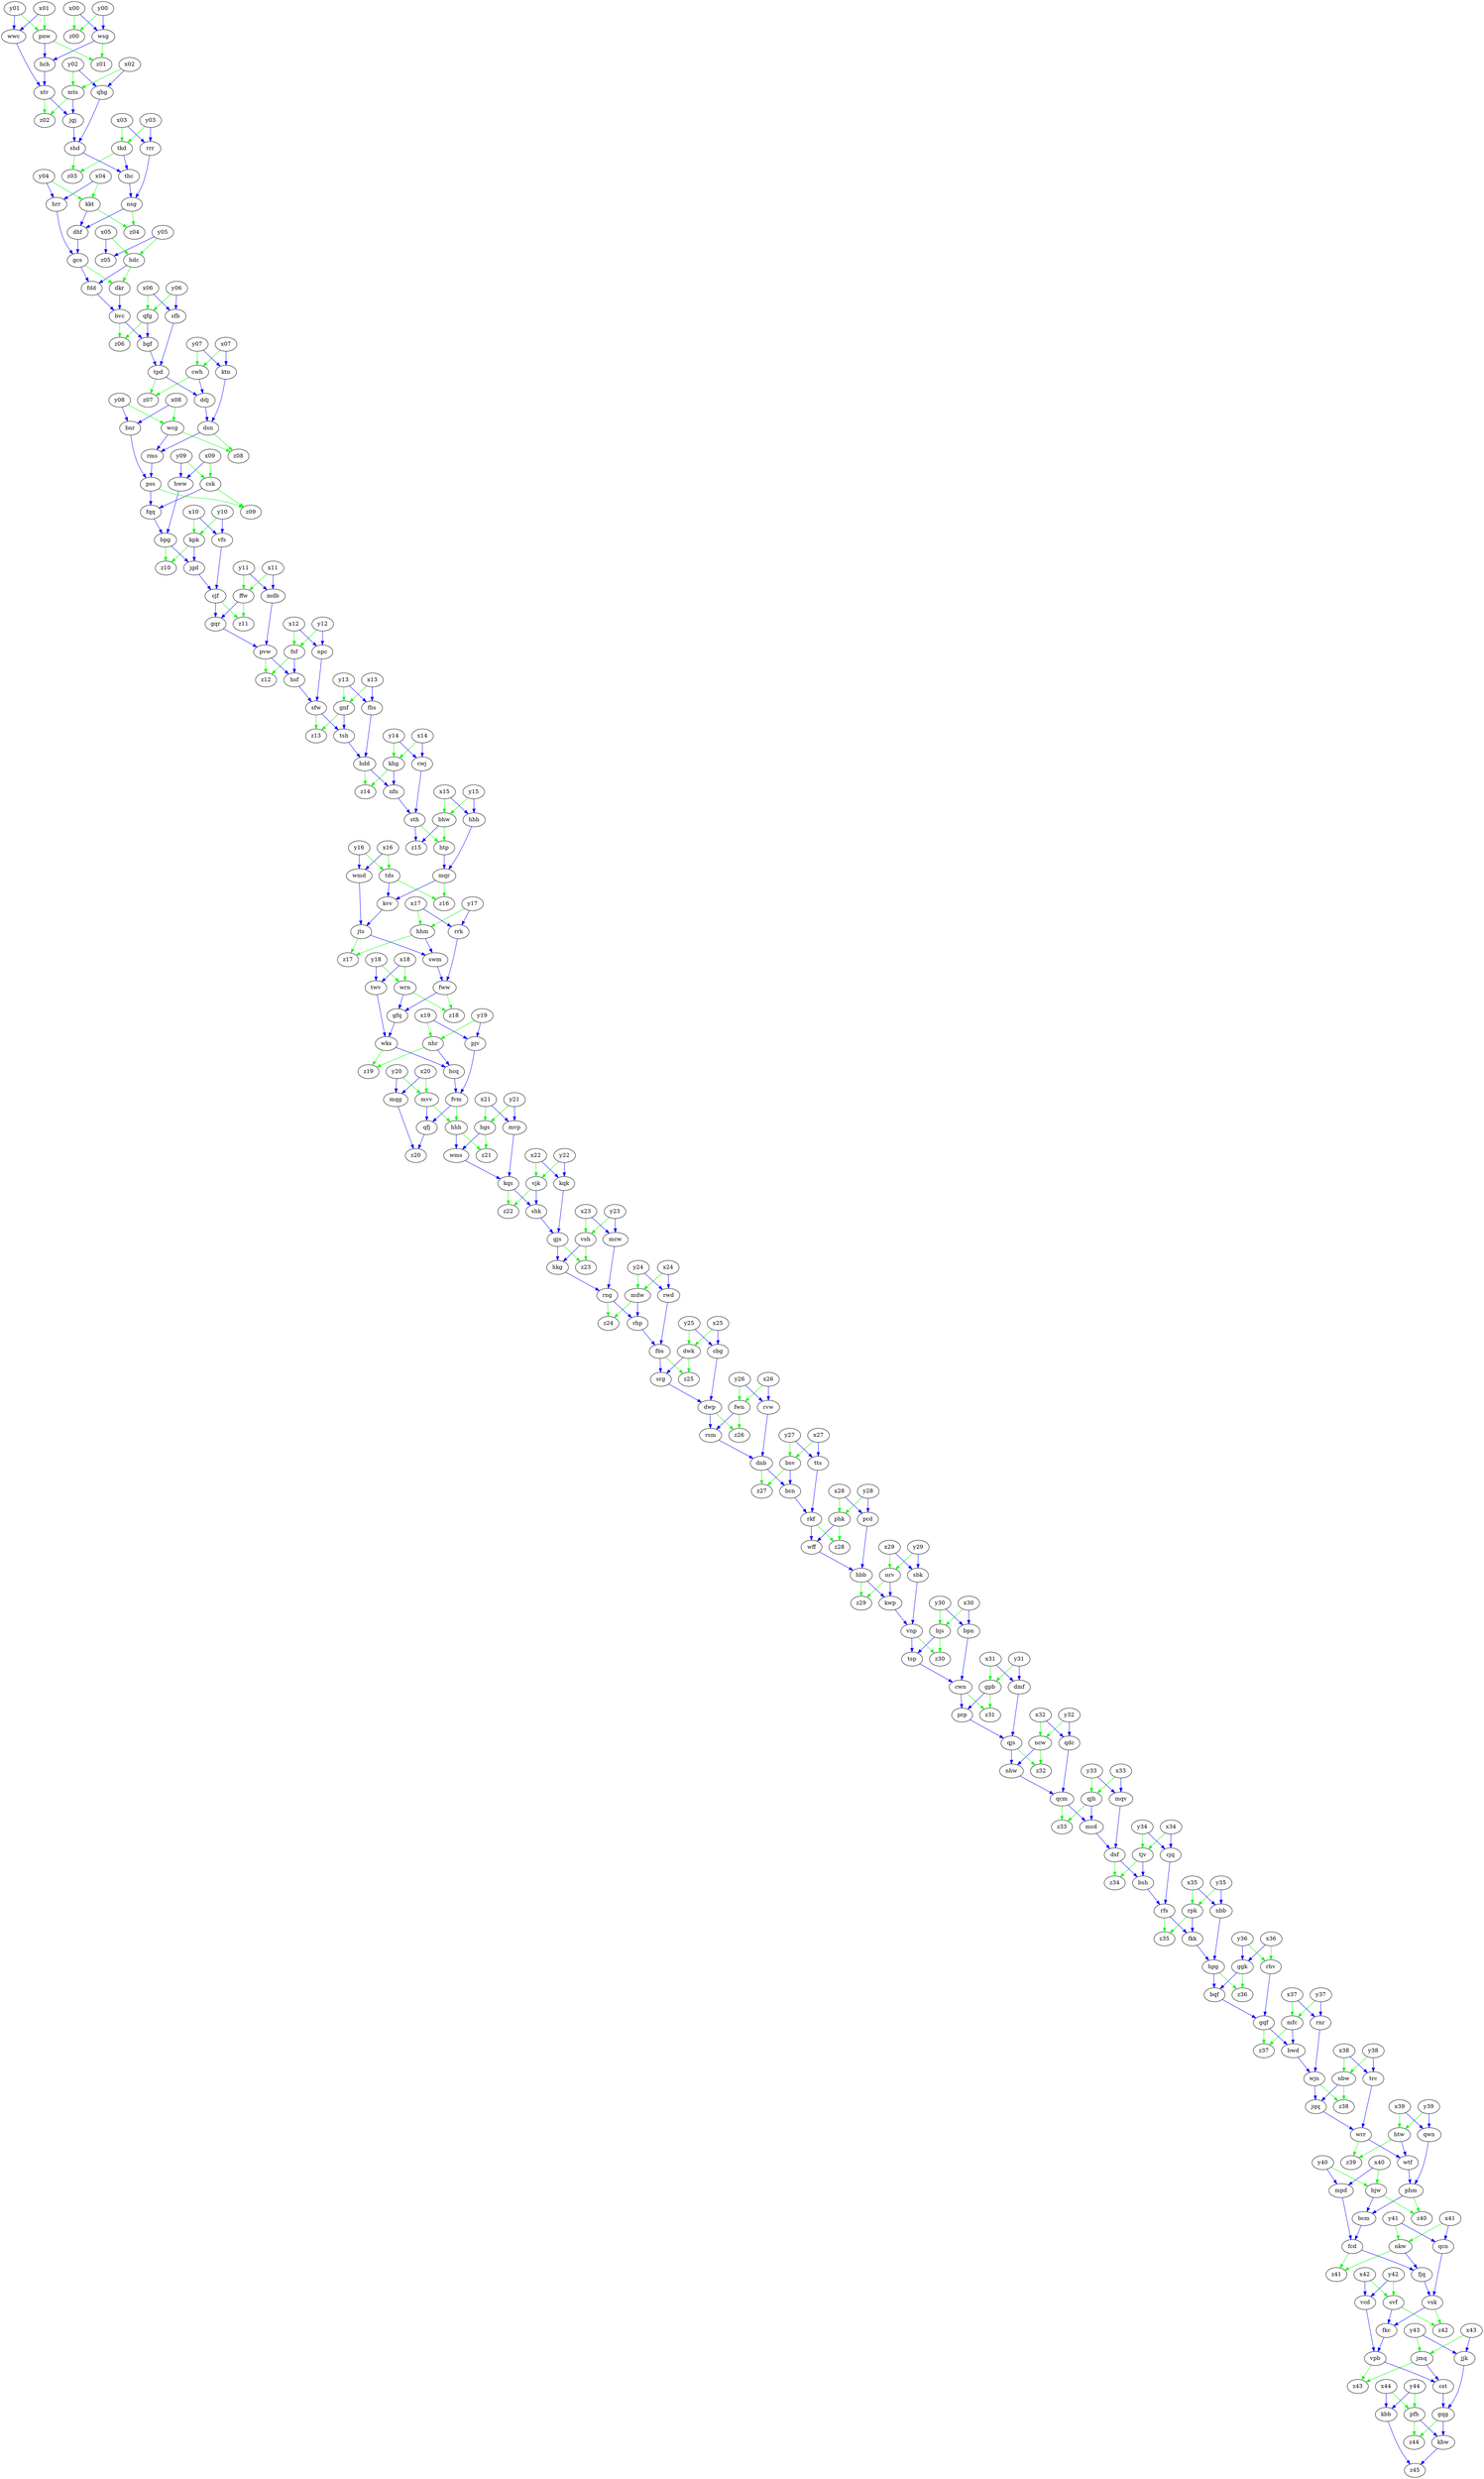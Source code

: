 digraph G
{
    edge[color=blue]
    x14 -> cwj
    y14 -> cwj
    edge [color=green]
    y44 -> pfh
    x44 -> pfh
    edge [color=green]
    y35 -> rpk
    x35 -> rpk
    edge [color=green]
    x13 -> gnf
    y13 -> gnf
    edge[color=blue]
    y39 -> qwn
    x39 -> qwn
    edge[color=blue]
    x40 -> mpd
    y40 -> mpd
    edge[color=blue]
    y29 -> sbk
    x29 -> sbk
    edge[color=blue]
    x30 -> bpn
    y30 -> bpn
    edge [color=green]
    y23 -> vsh
    x23 -> vsh
    edge [color=green]
    x07 -> cwh
    y07 -> cwh
    edge [color=green]
    y14 -> khg
    x14 -> khg
    edge [color=green]
    y12 -> fsf
    x12 -> fsf
    edge[color=blue]
    x27 -> tts
    y27 -> tts
    edge [color=green]
    x30 -> bjs
    y30 -> bjs
    edge[color=blue]
    y19 -> pjv
    x19 -> pjv
    edge [color=green]
    x20 -> mvv
    y20 -> mvv
    edge [color=green]
    y17 -> hhm
    x17 -> hhm
    edge [color=green]
    x26 -> fwn
    y26 -> fwn
    edge[color=blue]
    x43 -> jjk
    y43 -> jjk
    edge[color=blue]
    x04 -> hrr
    y04 -> hrr
    edge[color=blue]
    y44 -> kbb
    x44 -> kbb
    edge[color=blue]
    y42 -> vcd
    x42 -> vcd
    edge[color=blue]
    y38 -> trc
    x38 -> trc
    edge[color=blue]
    y05 -> z05
    x05 -> z05
    edge [color=green]
    y03 -> tkd
    x03 -> tkd
    edge [color=green]
    x25 -> dwk
    y25 -> dwk
    edge [color=green]
    y31 -> gpb
    x31 -> gpb
    edge[color=blue]
    y28 -> pcd
    x28 -> pcd
    edge [color=green]
    y21 -> hgs
    x21 -> hgs
    edge[color=blue]
    x36 -> ggk
    y36 -> ggk
    edge [color=green]
    x34 -> tjv
    y34 -> tjv
    edge[color=blue]
    y25 -> cbg
    x25 -> cbg
    edge [color=green]
    x24 -> mdw
    y24 -> mdw
    edge[color=blue]
    x24 -> rwd
    y24 -> rwd
    edge[color=blue]
    y11 -> mdb
    x11 -> mdb
    edge [color=green]
    y29 -> nrv
    x29 -> nrv
    edge[color=blue]
    x21 -> mvp
    y21 -> mvp
    edge[color=blue]
    x08 -> bnr
    y08 -> bnr
    edge[color=blue]
    y35 -> nbb
    x35 -> nbb
    edge [color=green]
    x09 -> csk
    y09 -> csk
    edge[color=blue]
    x22 -> kqk
    y22 -> kqk
    edge [color=green]
    x08 -> wcg
    y08 -> wcg
    edge [color=green]
    y37 -> mfc
    x37 -> mfc
    edge[color=blue]
    x23 -> mcw
    y23 -> mcw
    edge [color=green]
    x22 -> vjk
    y22 -> vjk
    edge [color=green]
    y04 -> kkt
    x04 -> kkt
    edge[color=blue]
    x02 -> qhg
    y02 -> qhg
    edge [color=green]
    x19 -> nhr
    y19 -> nhr
    edge[color=blue]
    y00 -> wsg
    x00 -> wsg
    edge [color=green]
    x33 -> qjh
    y33 -> qjh
    edge [color=green]
    y32 -> ncw
    x32 -> ncw
    edge[color=blue]
    y32 -> qdc
    x32 -> qdc
    edge [color=green]
    y28 -> phk
    x28 -> phk
    edge[color=blue]
    y26 -> rvw
    x26 -> rvw
    edge[color=blue]
    y15 -> hhb
    x15 -> hhb
    edge[color=blue]
    x18 -> twv
    y18 -> twv
    edge [color=green]
    y43 -> jmq
    x43 -> jmq
    edge[color=blue]
    x09 -> hww
    y09 -> hww
    edge[color=blue]
    y13 -> fhs
    x13 -> fhs
    edge [color=green]
    y18 -> wrn
    x18 -> wrn
    edge [color=green]
    x06 -> qfg
    y06 -> qfg
    edge [color=green]
    y00 -> z00
    x00 -> z00
    edge [color=green]
    x16 -> tds
    y16 -> tds
    edge[color=blue]
    y03 -> rrr
    x03 -> rrr
    edge [color=green]
    y39 -> htw
    x39 -> htw
    edge[color=blue]
    x12 -> npc
    y12 -> npc
    edge [color=green]
    x38 -> nbw
    y38 -> nbw
    edge[color=blue]
    y33 -> mqv
    x33 -> mqv
    edge[color=blue]
    y16 -> wmd
    x16 -> wmd
    edge [color=green]
    x10 -> kpk
    y10 -> kpk
    edge [color=green]
    x05 -> hdc
    y05 -> hdc
    edge [color=green]
    x41 -> nkw
    y41 -> nkw
    edge [color=green]
    x27 -> bsv
    y27 -> bsv
    edge[color=blue]
    y34 -> cjq
    x34 -> cjq
    edge[color=blue]
    x20 -> mqg
    y20 -> mqg
    edge[color=blue]
    y37 -> rnr
    x37 -> rnr
    edge[color=blue]
    y31 -> dmf
    x31 -> dmf
    edge [color=green]
    y36 -> rhv
    x36 -> rhv
    edge [color=green]
    y42 -> svf
    x42 -> svf
    edge [color=green]
    y40 -> bjw
    x40 -> bjw
    edge [color=green]
    y01 -> pnw
    x01 -> pnw
    edge [color=green]
    wsg -> z01
    pnw -> z01
    edge[color=blue]
    y41 -> qcn
    x41 -> qcn
    edge[color=blue]
    y06 -> sfb
    x06 -> sfb
    edge [color=green]
    x02 -> mts
    y02 -> mts
    edge [color=green]
    y11 -> ffw
    x11 -> ffw
    edge[color=blue]
    y07 -> ktn
    x07 -> ktn
    edge[color=blue]
    x17 -> rrk
    y17 -> rrk
    edge[color=blue]
    x10 -> vfs
    y10 -> vfs
    edge[color=blue]
    x01 -> wwc
    y01 -> wwc
    edge [color=green]
    y15 -> bhw
    x15 -> bhw
    edge[color=blue]
    wsg -> hch
    pnw -> hch
    edge[color=blue]
    wwc -> ntr
    hch -> ntr
    edge[color=blue]
    mts -> jgj
    ntr -> jgj
    edge [color=green]
    mts -> z02
    ntr -> z02
    edge[color=blue]
    qhg -> shd
    jgj -> shd
    edge [color=green]
    shd -> z03
    tkd -> z03
    edge[color=blue]
    tkd -> thc
    shd -> thc
    edge[color=blue]
    thc -> nsg
    rrr -> nsg
    edge [color=green]
    nsg -> z04
    kkt -> z04
    edge[color=blue]
    nsg -> dhf
    kkt -> dhf
    edge[color=blue]
    dhf -> gcs
    hrr -> gcs
    edge [color=green]
    gcs -> dkr
    hdc -> dkr
    edge[color=blue]
    hdc -> fdd
    gcs -> fdd
    edge[color=blue]
    dkr -> bvc
    fdd -> bvc
    edge[color=blue]
    qfg -> bgf
    bvc -> bgf
    edge [color=green]
    bvc -> z06
    qfg -> z06
    edge[color=blue]
    bgf -> tpd
    sfb -> tpd
    edge [color=green]
    cwh -> z07
    tpd -> z07
    edge[color=blue]
    cwh -> ddj
    tpd -> ddj
    edge[color=blue]
    ddj -> dsn
    ktn -> dsn
    edge [color=green]
    wcg -> z08
    dsn -> z08
    edge[color=blue]
    dsn -> rms
    wcg -> rms
    edge[color=blue]
    bnr -> pss
    rms -> pss
    edge[color=blue]
    csk -> fqq
    pss -> fqq
    edge[color=blue]
    fqq -> bpg
    hww -> bpg
    edge [color=green]
    bpg -> z10
    kpk -> z10
    edge [color=green]
    pss -> z09
    csk -> z09
    edge[color=blue]
    kpk -> jgd
    bpg -> jgd
    edge[color=blue]
    vfs -> cjf
    jgd -> cjf
    edge[color=blue]
    cjf -> gqr
    ffw -> gqr
    edge [color=green]
    ffw -> z11
    cjf -> z11
    edge[color=blue]
    gqr -> pvw
    mdb -> pvw
    edge [color=green]
    fsf -> z12
    pvw -> z12
    edge[color=blue]
    pvw -> hsf
    fsf -> hsf
    edge[color=blue]
    npc -> sfw
    hsf -> sfw
    edge[color=blue]
    sfw -> tsh
    gnf -> tsh
    edge [color=green]
    sfw -> z13
    gnf -> z13
    edge[color=blue]
    tsh -> hdd
    fhs -> hdd
    edge[color=blue]
    khg -> nfn
    hdd -> nfn
    edge[color=blue]
    nfn -> sth
    cwj -> sth
    edge [color=green]
    khg -> z14
    hdd -> z14
    edge [color=green]
    bhw -> htp
    sth -> htp
    edge[color=blue]
    hhb -> mqr
    htp -> mqr
    edge[color=blue]
    sth -> z15
    bhw -> z15
    edge[color=blue]
    tds -> kvv
    mqr -> kvv
    edge [color=green]
    tds -> z16
    mqr -> z16
    edge[color=blue]
    wmd -> jts
    kvv -> jts
    edge[color=blue]
    hhm -> swm
    jts -> swm
    edge [color=green]
    jts -> z17
    hhm -> z17
    edge[color=blue]
    swm -> fww
    rrk -> fww
    edge [color=green]
    wrn -> z18
    fww -> z18
    edge[color=blue]
    fww -> gfq
    wrn -> gfq
    edge[color=blue]
    gfq -> wks
    twv -> wks
    edge [color=green]
    nhr -> z19
    wks -> z19
    edge[color=blue]
    wks -> hcq
    nhr -> hcq
    edge[color=blue]
    hcq -> fvm
    pjv -> fvm
    edge [color=green]
    mvv -> hhh
    fvm -> hhh
    edge[color=blue]
    mvv -> qfj
    fvm -> qfj
    edge[color=blue]
    hgs -> wms
    hhh -> wms
    edge [color=green]
    hgs -> z21
    hhh -> z21
    edge[color=blue]
    qfj -> z20
    mqg -> z20
    edge[color=blue]
    mvp -> kqs
    wms -> kqs
    edge[color=blue]
    vjk -> shk
    kqs -> shk
    edge[color=blue]
    kqk -> gjs
    shk -> gjs
    edge [color=green]
    kqs -> z22
    vjk -> z22
    edge [color=green]
    gjs -> z23
    vsh -> z23
    edge[color=blue]
    vsh -> hkg
    gjs -> hkg
    edge[color=blue]
    hkg -> rng
    mcw -> rng
    edge[color=blue]
    rng -> rhp
    mdw -> rhp
    edge [color=green]
    rng -> z24
    mdw -> z24
    edge[color=blue]
    rwd -> fbs
    rhp -> fbs
    edge [color=green]
    dwk -> z25
    fbs -> z25
    edge[color=blue]
    dwk -> srg
    fbs -> srg
    edge[color=blue]
    cbg -> dwp
    srg -> dwp
    edge [color=green]
    fwn -> z26
    dwp -> z26
    edge[color=blue]
    dwp -> rsm
    fwn -> rsm
    edge[color=blue]
    rvw -> dnb
    rsm -> dnb
    edge[color=blue]
    dnb -> bcn
    bsv -> bcn
    edge [color=green]
    dnb -> z27
    bsv -> z27
    edge[color=blue]
    bcn -> rkf
    tts -> rkf
    edge [color=green]
    phk -> z28
    rkf -> z28
    edge[color=blue]
    phk -> wff
    rkf -> wff
    edge[color=blue]
    pcd -> hbb
    wff -> hbb
    edge[color=blue]
    nrv -> kwp
    hbb -> kwp
    edge[color=blue]
    kwp -> vnp
    sbk -> vnp
    edge [color=green]
    hbb -> z29
    nrv -> z29
    edge [color=green]
    bjs -> z30
    vnp -> z30
    edge[color=blue]
    bjs -> tsp
    vnp -> tsp
    edge[color=blue]
    tsp -> cwn
    bpn -> cwn
    edge [color=green]
    gpb -> z31
    cwn -> z31
    edge[color=blue]
    gpb -> prp
    cwn -> prp
    edge[color=blue]
    prp -> qjs
    dmf -> qjs
    edge [color=green]
    ncw -> z32
    qjs -> z32
    edge[color=blue]
    qjs -> nhw
    ncw -> nhw
    edge[color=blue]
    nhw -> qcm
    qdc -> qcm
    edge[color=blue]
    qjh -> mcd
    qcm -> mcd
    edge [color=green]
    qjh -> z33
    qcm -> z33
    edge[color=blue]
    mcd -> dsf
    mqv -> dsf
    edge[color=blue]
    dsf -> bsh
    tjv -> bsh
    edge [color=green]
    tjv -> z34
    dsf -> z34
    edge[color=blue]
    cjq -> rfs
    bsh -> rfs
    edge[color=blue]
    rpk -> fkk
    rfs -> fkk
    edge [color=green]
    rfs -> z35
    rpk -> z35
    edge[color=blue]
    nbb -> hpg
    fkk -> hpg
    edge [color=green]
    ggk -> z36
    hpg -> z36
    edge[color=blue]
    ggk -> bqf
    hpg -> bqf
    edge[color=blue]
    bqf -> gqf
    rhv -> gqf
    edge[color=blue]
    mfc -> bwd
    gqf -> bwd
    edge [color=green]
    gqf -> z37
    mfc -> z37
    edge[color=blue]
    bwd -> wjn
    rnr -> wjn
    edge [color=green]
    nbw -> z38
    wjn -> z38
    edge[color=blue]
    wjn -> jqq
    nbw -> jqq
    edge[color=blue]
    jqq -> wrr
    trc -> wrr
    edge [color=green]
    wrr -> z39
    htw -> z39
    edge[color=blue]
    htw -> wtf
    wrr -> wtf
    edge[color=blue]
    wtf -> phm
    qwn -> phm
    edge[color=blue]
    phm -> bcm
    bjw -> bcm
    edge [color=green]
    phm -> z40
    bjw -> z40
    edge[color=blue]
    bcm -> fcd
    mpd -> fcd
    edge[color=blue]
    fcd -> fjq
    nkw -> fjq
    edge [color=green]
    fcd -> z41
    nkw -> z41
    edge[color=blue]
    qcn -> vsk
    fjq -> vsk
    edge[color=blue]
    vsk -> fkc
    svf -> fkc
    edge [color=green]
    vsk -> z42
    svf -> z42
    edge[color=blue]
    fkc -> vpb
    vcd -> vpb
    edge[color=blue]
    jmq -> cst
    vpb -> cst
    edge [color=green]
    vpb -> z43
    jmq -> z43
    edge[color=blue]
    cst -> gqg
    jjk -> gqg
    edge[color=blue]
    pfh -> khw
    gqg -> khw
    edge [color=green]
    pfh -> z44
    gqg -> z44
    edge[color=blue]
    kbb -> z45
    khw -> z45
}
